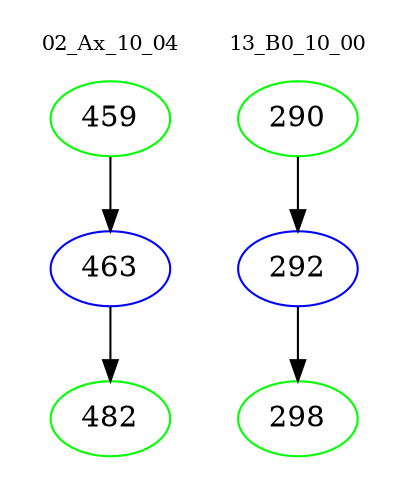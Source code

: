 digraph{
subgraph cluster_0 {
color = white
label = "02_Ax_10_04";
fontsize=10;
T0_459 [label="459", color="green"]
T0_459 -> T0_463 [color="black"]
T0_463 [label="463", color="blue"]
T0_463 -> T0_482 [color="black"]
T0_482 [label="482", color="green"]
}
subgraph cluster_1 {
color = white
label = "13_B0_10_00";
fontsize=10;
T1_290 [label="290", color="green"]
T1_290 -> T1_292 [color="black"]
T1_292 [label="292", color="blue"]
T1_292 -> T1_298 [color="black"]
T1_298 [label="298", color="green"]
}
}
